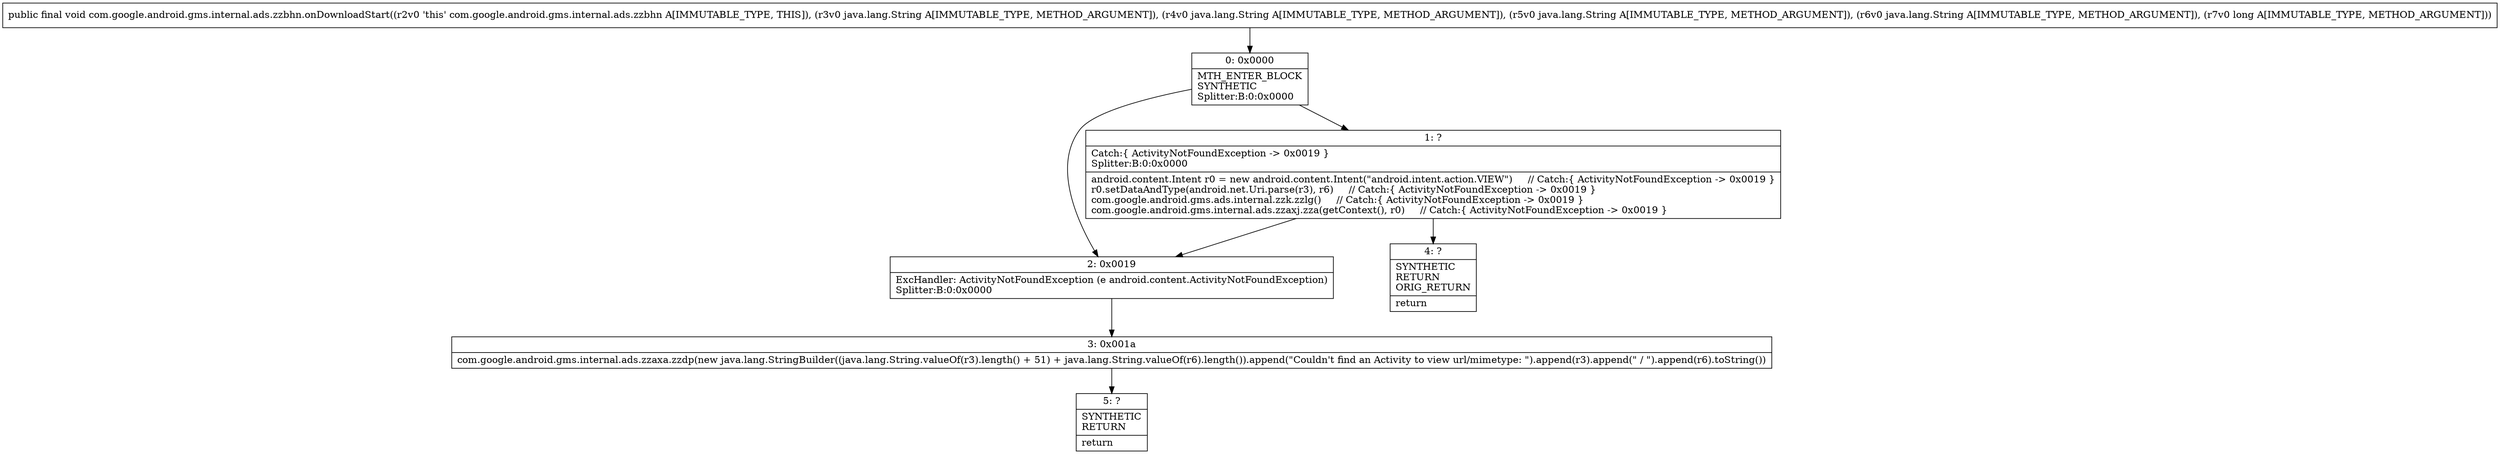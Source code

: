 digraph "CFG forcom.google.android.gms.internal.ads.zzbhn.onDownloadStart(Ljava\/lang\/String;Ljava\/lang\/String;Ljava\/lang\/String;Ljava\/lang\/String;J)V" {
Node_0 [shape=record,label="{0\:\ 0x0000|MTH_ENTER_BLOCK\lSYNTHETIC\lSplitter:B:0:0x0000\l}"];
Node_1 [shape=record,label="{1\:\ ?|Catch:\{ ActivityNotFoundException \-\> 0x0019 \}\lSplitter:B:0:0x0000\l|android.content.Intent r0 = new android.content.Intent(\"android.intent.action.VIEW\")     \/\/ Catch:\{ ActivityNotFoundException \-\> 0x0019 \}\lr0.setDataAndType(android.net.Uri.parse(r3), r6)     \/\/ Catch:\{ ActivityNotFoundException \-\> 0x0019 \}\lcom.google.android.gms.ads.internal.zzk.zzlg()     \/\/ Catch:\{ ActivityNotFoundException \-\> 0x0019 \}\lcom.google.android.gms.internal.ads.zzaxj.zza(getContext(), r0)     \/\/ Catch:\{ ActivityNotFoundException \-\> 0x0019 \}\l}"];
Node_2 [shape=record,label="{2\:\ 0x0019|ExcHandler: ActivityNotFoundException (e android.content.ActivityNotFoundException)\lSplitter:B:0:0x0000\l}"];
Node_3 [shape=record,label="{3\:\ 0x001a|com.google.android.gms.internal.ads.zzaxa.zzdp(new java.lang.StringBuilder((java.lang.String.valueOf(r3).length() + 51) + java.lang.String.valueOf(r6).length()).append(\"Couldn't find an Activity to view url\/mimetype: \").append(r3).append(\" \/ \").append(r6).toString())\l}"];
Node_4 [shape=record,label="{4\:\ ?|SYNTHETIC\lRETURN\lORIG_RETURN\l|return\l}"];
Node_5 [shape=record,label="{5\:\ ?|SYNTHETIC\lRETURN\l|return\l}"];
MethodNode[shape=record,label="{public final void com.google.android.gms.internal.ads.zzbhn.onDownloadStart((r2v0 'this' com.google.android.gms.internal.ads.zzbhn A[IMMUTABLE_TYPE, THIS]), (r3v0 java.lang.String A[IMMUTABLE_TYPE, METHOD_ARGUMENT]), (r4v0 java.lang.String A[IMMUTABLE_TYPE, METHOD_ARGUMENT]), (r5v0 java.lang.String A[IMMUTABLE_TYPE, METHOD_ARGUMENT]), (r6v0 java.lang.String A[IMMUTABLE_TYPE, METHOD_ARGUMENT]), (r7v0 long A[IMMUTABLE_TYPE, METHOD_ARGUMENT])) }"];
MethodNode -> Node_0;
Node_0 -> Node_1;
Node_0 -> Node_2;
Node_1 -> Node_2;
Node_1 -> Node_4;
Node_2 -> Node_3;
Node_3 -> Node_5;
}

